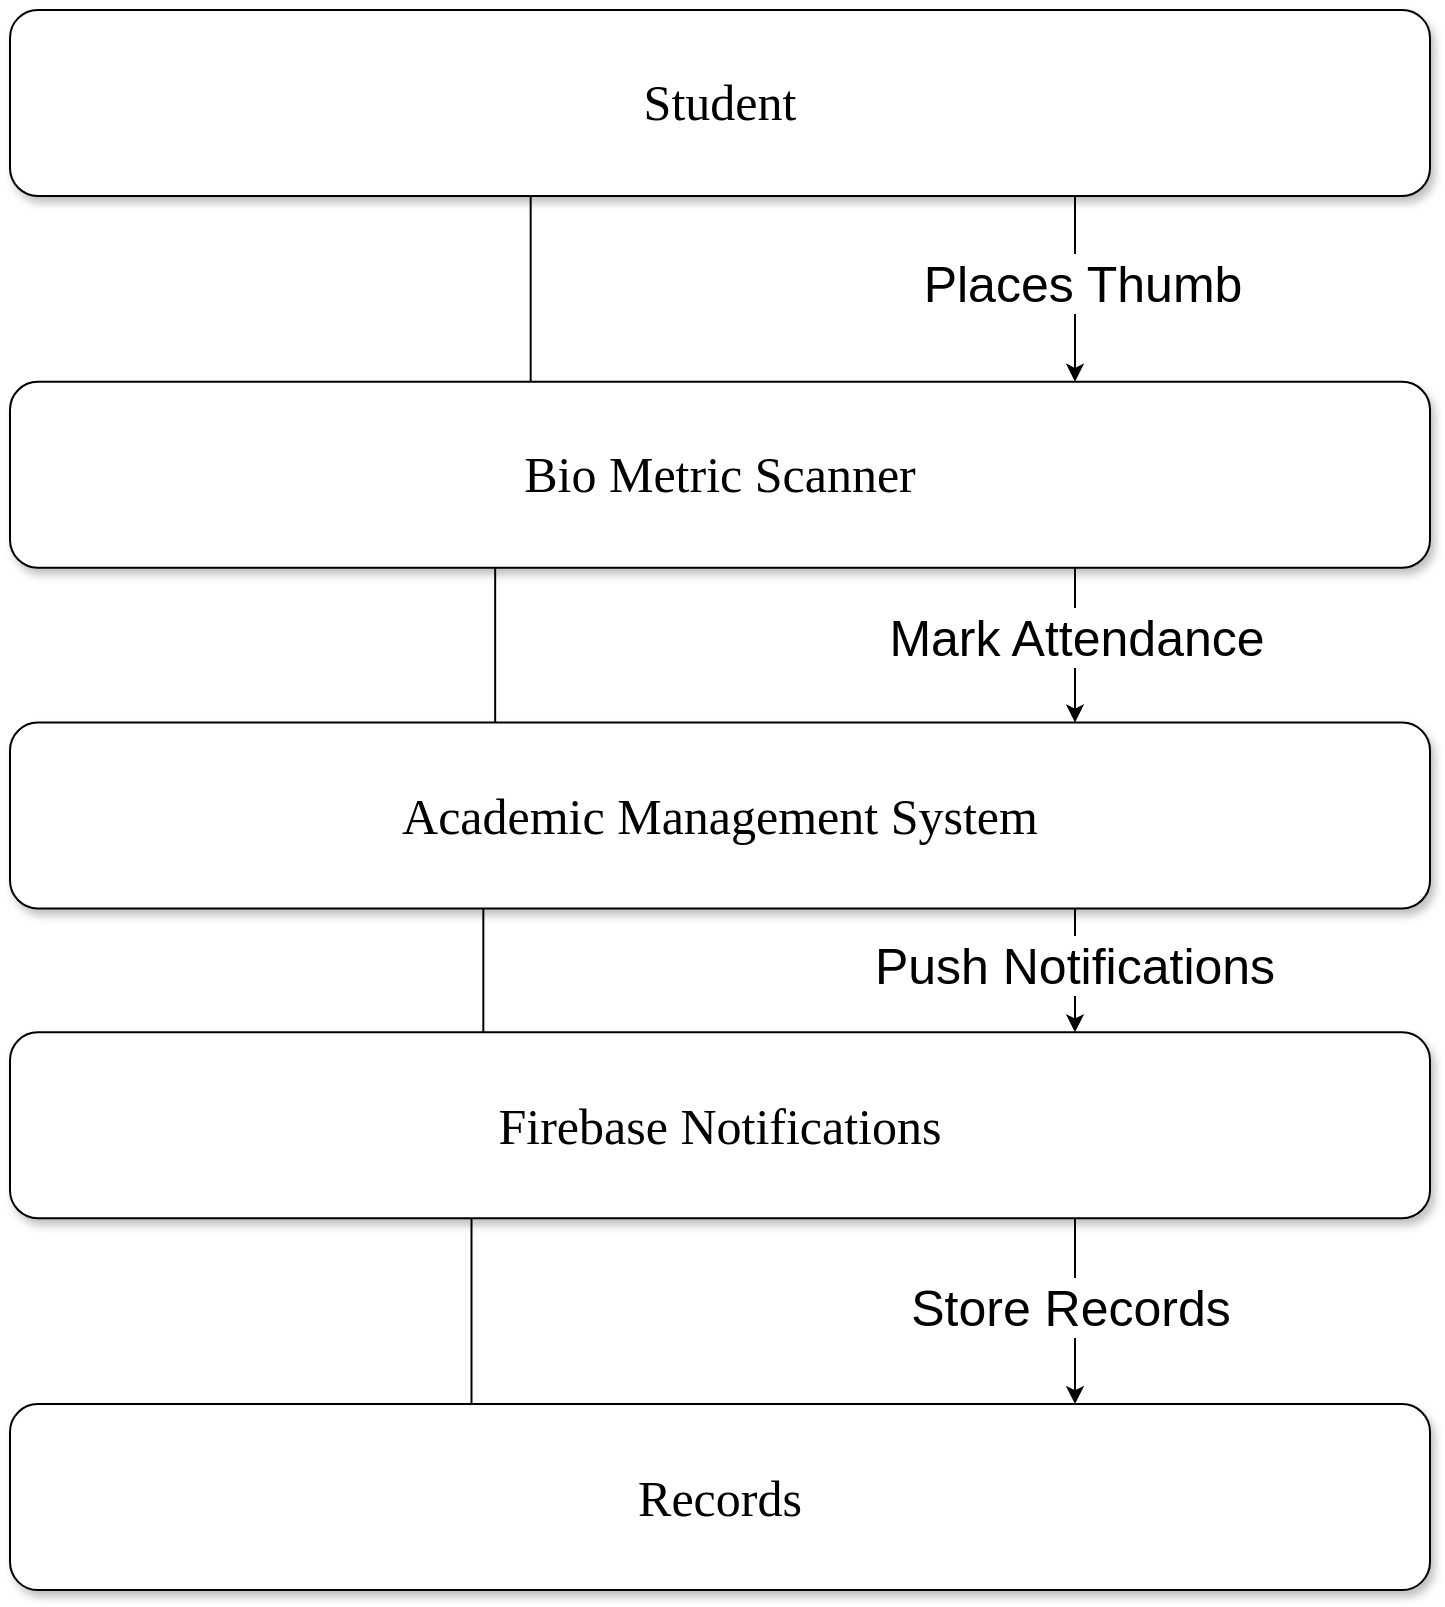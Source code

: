 <mxfile version="22.0.2" type="device">
  <diagram name="Page-1" id="10a91c8b-09ff-31b1-d368-03940ed4cc9e">
    <mxGraphModel dx="2229" dy="1554" grid="1" gridSize="10" guides="1" tooltips="1" connect="1" arrows="1" fold="1" page="1" pageScale="1" pageWidth="1100" pageHeight="850" background="none" math="0" shadow="0">
      <root>
        <mxCell id="0" />
        <mxCell id="1" parent="0" />
        <mxCell id="SX9heS2GB_tVkTNEK_1r-12" value="" style="group;fontSize=25;" vertex="1" connectable="0" parent="1">
          <mxGeometry x="195" y="30" width="710" height="790" as="geometry" />
        </mxCell>
        <mxCell id="62893188c0fa7362-1" value="Student" style="whiteSpace=wrap;html=1;rounded=1;shadow=1;labelBackgroundColor=none;strokeWidth=1;fontFamily=Verdana;fontSize=25;align=center;" parent="SX9heS2GB_tVkTNEK_1r-12" vertex="1">
          <mxGeometry width="710" height="92.941" as="geometry" />
        </mxCell>
        <mxCell id="62893188c0fa7362-2" value="&lt;span style=&quot;font-size: 25px;&quot;&gt;Bio Metric Scanner&lt;/span&gt;" style="whiteSpace=wrap;html=1;rounded=1;shadow=1;labelBackgroundColor=none;strokeWidth=1;fontFamily=Verdana;fontSize=25;align=center;" parent="SX9heS2GB_tVkTNEK_1r-12" vertex="1">
          <mxGeometry y="185.882" width="710" height="92.941" as="geometry" />
        </mxCell>
        <mxCell id="SX9heS2GB_tVkTNEK_1r-3" style="edgeStyle=orthogonalEdgeStyle;rounded=0;orthogonalLoop=1;jettySize=auto;html=1;exitX=0.75;exitY=1;exitDx=0;exitDy=0;entryX=0.75;entryY=0;entryDx=0;entryDy=0;fontSize=25;" edge="1" parent="SX9heS2GB_tVkTNEK_1r-12" source="62893188c0fa7362-1" target="62893188c0fa7362-2">
          <mxGeometry relative="1" as="geometry" />
        </mxCell>
        <mxCell id="SX9heS2GB_tVkTNEK_1r-7" value="Places Thumb" style="edgeLabel;html=1;align=center;verticalAlign=middle;resizable=0;points=[];fontSize=25;" vertex="1" connectable="0" parent="SX9heS2GB_tVkTNEK_1r-3">
          <mxGeometry x="-0.072" y="3" relative="1" as="geometry">
            <mxPoint as="offset" />
          </mxGeometry>
        </mxCell>
        <mxCell id="62893188c0fa7362-5" value="" style="rounded=0;html=1;labelBackgroundColor=none;startArrow=none;startFill=0;startSize=5;endArrow=none;endFill=0;endSize=5;jettySize=auto;orthogonalLoop=1;strokeWidth=1;fontFamily=Verdana;fontSize=25;" parent="SX9heS2GB_tVkTNEK_1r-12" edge="1">
          <mxGeometry x="-0.359" y="-11" relative="1" as="geometry">
            <mxPoint as="offset" />
            <mxPoint x="260.333" y="92.941" as="sourcePoint" />
            <mxPoint x="260.333" y="185.882" as="targetPoint" />
          </mxGeometry>
        </mxCell>
        <mxCell id="62893188c0fa7362-8" value="Academic Management System" style="whiteSpace=wrap;html=1;rounded=1;shadow=1;labelBackgroundColor=none;strokeWidth=1;fontFamily=Verdana;fontSize=25;align=center;" parent="SX9heS2GB_tVkTNEK_1r-12" vertex="1">
          <mxGeometry y="356.275" width="710" height="92.941" as="geometry" />
        </mxCell>
        <mxCell id="SX9heS2GB_tVkTNEK_1r-4" style="edgeStyle=orthogonalEdgeStyle;rounded=0;orthogonalLoop=1;jettySize=auto;html=1;exitX=0.75;exitY=1;exitDx=0;exitDy=0;entryX=0.75;entryY=0;entryDx=0;entryDy=0;fontSize=25;" edge="1" parent="SX9heS2GB_tVkTNEK_1r-12" source="62893188c0fa7362-2" target="62893188c0fa7362-8">
          <mxGeometry relative="1" as="geometry" />
        </mxCell>
        <mxCell id="SX9heS2GB_tVkTNEK_1r-8" value="Mark Attendance" style="edgeLabel;html=1;align=center;verticalAlign=middle;resizable=0;points=[];rotation=0;fontSize=25;" vertex="1" connectable="0" parent="SX9heS2GB_tVkTNEK_1r-4">
          <mxGeometry x="-0.122" y="-3" relative="1" as="geometry">
            <mxPoint x="3" as="offset" />
          </mxGeometry>
        </mxCell>
        <mxCell id="62893188c0fa7362-13" value="Firebase Notifications" style="whiteSpace=wrap;html=1;rounded=1;shadow=1;labelBackgroundColor=none;strokeWidth=1;fontFamily=Verdana;fontSize=25;align=center;" parent="SX9heS2GB_tVkTNEK_1r-12" vertex="1">
          <mxGeometry y="511.176" width="710" height="92.941" as="geometry" />
        </mxCell>
        <mxCell id="SX9heS2GB_tVkTNEK_1r-5" style="edgeStyle=orthogonalEdgeStyle;rounded=0;orthogonalLoop=1;jettySize=auto;html=1;exitX=0.75;exitY=1;exitDx=0;exitDy=0;entryX=0.75;entryY=0;entryDx=0;entryDy=0;fontSize=25;" edge="1" parent="SX9heS2GB_tVkTNEK_1r-12" source="62893188c0fa7362-8" target="62893188c0fa7362-13">
          <mxGeometry relative="1" as="geometry" />
        </mxCell>
        <mxCell id="SX9heS2GB_tVkTNEK_1r-9" value="Push Notifications" style="edgeLabel;html=1;align=center;verticalAlign=middle;resizable=0;points=[];fontSize=25;" vertex="1" connectable="0" parent="SX9heS2GB_tVkTNEK_1r-5">
          <mxGeometry x="-0.108" y="-1" relative="1" as="geometry">
            <mxPoint as="offset" />
          </mxGeometry>
        </mxCell>
        <mxCell id="62893188c0fa7362-14" value="" style="rounded=0;html=1;labelBackgroundColor=none;startArrow=none;startFill=0;startSize=5;endArrow=none;endFill=0;endSize=5;jettySize=auto;orthogonalLoop=1;strokeWidth=1;fontFamily=Verdana;fontSize=25;" parent="SX9heS2GB_tVkTNEK_1r-12" edge="1">
          <mxGeometry x="-0.2" y="-14" relative="1" as="geometry">
            <mxPoint as="offset" />
            <mxPoint x="242.583" y="278.824" as="sourcePoint" />
            <mxPoint x="242.583" y="356.275" as="targetPoint" />
          </mxGeometry>
        </mxCell>
        <mxCell id="62893188c0fa7362-19" value="" style="rounded=0;html=1;labelBackgroundColor=none;startArrow=none;startFill=0;startSize=5;endArrow=none;endFill=0;endSize=5;jettySize=auto;orthogonalLoop=1;strokeWidth=1;fontFamily=Verdana;fontSize=25;" parent="SX9heS2GB_tVkTNEK_1r-12" edge="1">
          <mxGeometry x="-0.284" y="12" relative="1" as="geometry">
            <mxPoint as="offset" />
            <mxPoint x="236.667" y="449.216" as="sourcePoint" />
            <mxPoint x="236.667" y="511.176" as="targetPoint" />
          </mxGeometry>
        </mxCell>
        <mxCell id="62893188c0fa7362-26" value="" style="rounded=0;html=1;labelBackgroundColor=none;startArrow=none;startFill=0;startSize=5;endArrow=none;endFill=0;endSize=5;jettySize=auto;orthogonalLoop=1;strokeWidth=1;fontFamily=Verdana;fontSize=25;" parent="SX9heS2GB_tVkTNEK_1r-12" edge="1">
          <mxGeometry x="0.003" y="-12" relative="1" as="geometry">
            <mxPoint as="offset" />
            <mxPoint x="230.75" y="604.118" as="sourcePoint" />
            <mxPoint x="230.75" y="697.059" as="targetPoint" />
          </mxGeometry>
        </mxCell>
        <mxCell id="SX9heS2GB_tVkTNEK_1r-1" value="&lt;span style=&quot;font-size: 25px;&quot;&gt;Records&lt;/span&gt;" style="whiteSpace=wrap;html=1;rounded=1;shadow=1;labelBackgroundColor=none;strokeWidth=1;fontFamily=Verdana;fontSize=25;align=center;" vertex="1" parent="SX9heS2GB_tVkTNEK_1r-12">
          <mxGeometry y="697.059" width="710" height="92.941" as="geometry" />
        </mxCell>
        <mxCell id="SX9heS2GB_tVkTNEK_1r-6" style="edgeStyle=orthogonalEdgeStyle;rounded=0;orthogonalLoop=1;jettySize=auto;html=1;exitX=0.75;exitY=1;exitDx=0;exitDy=0;entryX=0.75;entryY=0;entryDx=0;entryDy=0;fontSize=25;" edge="1" parent="SX9heS2GB_tVkTNEK_1r-12" source="62893188c0fa7362-13" target="SX9heS2GB_tVkTNEK_1r-1">
          <mxGeometry relative="1" as="geometry" />
        </mxCell>
        <mxCell id="SX9heS2GB_tVkTNEK_1r-10" value="Store Records" style="edgeLabel;html=1;align=center;verticalAlign=middle;resizable=0;points=[];fontSize=25;" vertex="1" connectable="0" parent="SX9heS2GB_tVkTNEK_1r-6">
          <mxGeometry x="-0.052" y="-3" relative="1" as="geometry">
            <mxPoint as="offset" />
          </mxGeometry>
        </mxCell>
      </root>
    </mxGraphModel>
  </diagram>
</mxfile>
